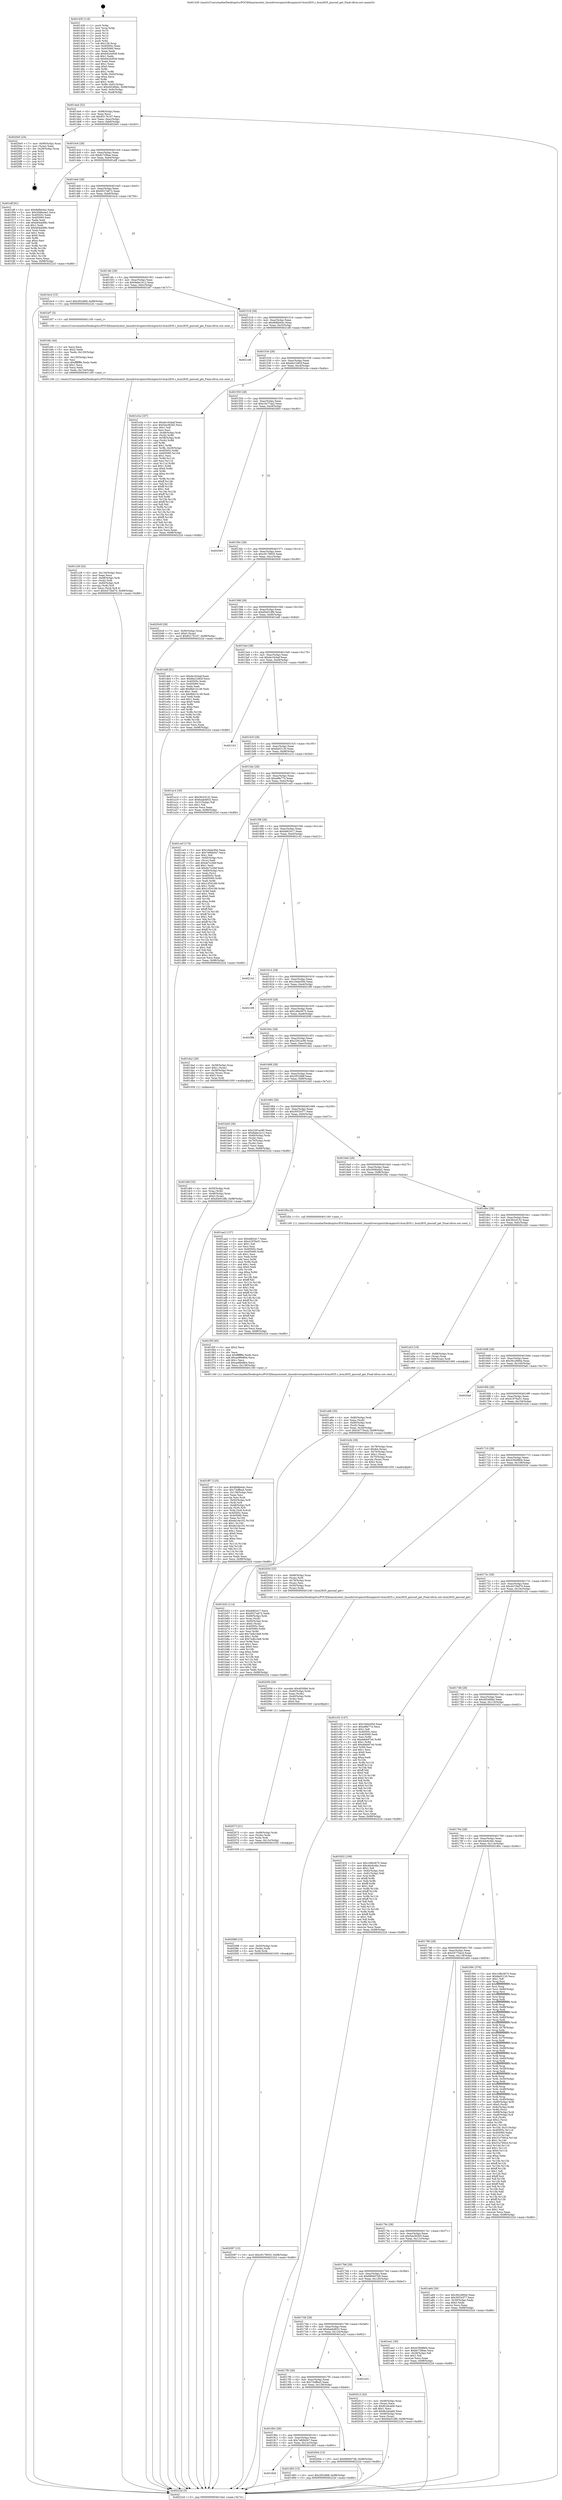 digraph "0x401430" {
  label = "0x401430 (/mnt/c/Users/mathe/Desktop/tcc/POCII/binaries/extr_linuxdriverspinctrlbcmpinctrl-bcm2835.c_bcm2835_pinconf_get_Final-ollvm.out::main(0))"
  labelloc = "t"
  node[shape=record]

  Entry [label="",width=0.3,height=0.3,shape=circle,fillcolor=black,style=filled]
  "0x4014a4" [label="{
     0x4014a4 [32]\l
     | [instrs]\l
     &nbsp;&nbsp;0x4014a4 \<+6\>: mov -0x98(%rbp),%eax\l
     &nbsp;&nbsp;0x4014aa \<+2\>: mov %eax,%ecx\l
     &nbsp;&nbsp;0x4014ac \<+6\>: sub $0x8317b107,%ecx\l
     &nbsp;&nbsp;0x4014b2 \<+6\>: mov %eax,-0xac(%rbp)\l
     &nbsp;&nbsp;0x4014b8 \<+6\>: mov %ecx,-0xb0(%rbp)\l
     &nbsp;&nbsp;0x4014be \<+6\>: je 00000000004020e5 \<main+0xcb5\>\l
  }"]
  "0x4020e5" [label="{
     0x4020e5 [24]\l
     | [instrs]\l
     &nbsp;&nbsp;0x4020e5 \<+7\>: mov -0x90(%rbp),%rax\l
     &nbsp;&nbsp;0x4020ec \<+2\>: mov (%rax),%eax\l
     &nbsp;&nbsp;0x4020ee \<+4\>: lea -0x28(%rbp),%rsp\l
     &nbsp;&nbsp;0x4020f2 \<+1\>: pop %rbx\l
     &nbsp;&nbsp;0x4020f3 \<+2\>: pop %r12\l
     &nbsp;&nbsp;0x4020f5 \<+2\>: pop %r13\l
     &nbsp;&nbsp;0x4020f7 \<+2\>: pop %r14\l
     &nbsp;&nbsp;0x4020f9 \<+2\>: pop %r15\l
     &nbsp;&nbsp;0x4020fb \<+1\>: pop %rbp\l
     &nbsp;&nbsp;0x4020fc \<+1\>: ret\l
  }"]
  "0x4014c4" [label="{
     0x4014c4 [28]\l
     | [instrs]\l
     &nbsp;&nbsp;0x4014c4 \<+5\>: jmp 00000000004014c9 \<main+0x99\>\l
     &nbsp;&nbsp;0x4014c9 \<+6\>: mov -0xac(%rbp),%eax\l
     &nbsp;&nbsp;0x4014cf \<+5\>: sub $0x8c72f6ae,%eax\l
     &nbsp;&nbsp;0x4014d4 \<+6\>: mov %eax,-0xb4(%rbp)\l
     &nbsp;&nbsp;0x4014da \<+6\>: je 0000000000401eff \<main+0xacf\>\l
  }"]
  Exit [label="",width=0.3,height=0.3,shape=circle,fillcolor=black,style=filled,peripheries=2]
  "0x401eff" [label="{
     0x401eff [91]\l
     | [instrs]\l
     &nbsp;&nbsp;0x401eff \<+5\>: mov $0x9bfbb44c,%eax\l
     &nbsp;&nbsp;0x401f04 \<+5\>: mov $0x30d6a4e2,%ecx\l
     &nbsp;&nbsp;0x401f09 \<+7\>: mov 0x40505c,%edx\l
     &nbsp;&nbsp;0x401f10 \<+7\>: mov 0x405060,%esi\l
     &nbsp;&nbsp;0x401f17 \<+2\>: mov %edx,%edi\l
     &nbsp;&nbsp;0x401f19 \<+6\>: add $0xb64ab98c,%edi\l
     &nbsp;&nbsp;0x401f1f \<+3\>: sub $0x1,%edi\l
     &nbsp;&nbsp;0x401f22 \<+6\>: sub $0xb64ab98c,%edi\l
     &nbsp;&nbsp;0x401f28 \<+3\>: imul %edi,%edx\l
     &nbsp;&nbsp;0x401f2b \<+3\>: and $0x1,%edx\l
     &nbsp;&nbsp;0x401f2e \<+3\>: cmp $0x0,%edx\l
     &nbsp;&nbsp;0x401f31 \<+4\>: sete %r8b\l
     &nbsp;&nbsp;0x401f35 \<+3\>: cmp $0xa,%esi\l
     &nbsp;&nbsp;0x401f38 \<+4\>: setl %r9b\l
     &nbsp;&nbsp;0x401f3c \<+3\>: mov %r8b,%r10b\l
     &nbsp;&nbsp;0x401f3f \<+3\>: and %r9b,%r10b\l
     &nbsp;&nbsp;0x401f42 \<+3\>: xor %r9b,%r8b\l
     &nbsp;&nbsp;0x401f45 \<+3\>: or %r8b,%r10b\l
     &nbsp;&nbsp;0x401f48 \<+4\>: test $0x1,%r10b\l
     &nbsp;&nbsp;0x401f4c \<+3\>: cmovne %ecx,%eax\l
     &nbsp;&nbsp;0x401f4f \<+6\>: mov %eax,-0x98(%rbp)\l
     &nbsp;&nbsp;0x401f55 \<+5\>: jmp 000000000040222d \<main+0xdfd\>\l
  }"]
  "0x4014e0" [label="{
     0x4014e0 [28]\l
     | [instrs]\l
     &nbsp;&nbsp;0x4014e0 \<+5\>: jmp 00000000004014e5 \<main+0xb5\>\l
     &nbsp;&nbsp;0x4014e5 \<+6\>: mov -0xac(%rbp),%eax\l
     &nbsp;&nbsp;0x4014eb \<+5\>: sub $0x9527a672,%eax\l
     &nbsp;&nbsp;0x4014f0 \<+6\>: mov %eax,-0xb8(%rbp)\l
     &nbsp;&nbsp;0x4014f6 \<+6\>: je 0000000000401bc4 \<main+0x794\>\l
  }"]
  "0x402097" [label="{
     0x402097 [15]\l
     | [instrs]\l
     &nbsp;&nbsp;0x402097 \<+10\>: movl $0xc9178935,-0x98(%rbp)\l
     &nbsp;&nbsp;0x4020a1 \<+5\>: jmp 000000000040222d \<main+0xdfd\>\l
  }"]
  "0x401bc4" [label="{
     0x401bc4 [15]\l
     | [instrs]\l
     &nbsp;&nbsp;0x401bc4 \<+10\>: movl $0x2f52dfdf,-0x98(%rbp)\l
     &nbsp;&nbsp;0x401bce \<+5\>: jmp 000000000040222d \<main+0xdfd\>\l
  }"]
  "0x4014fc" [label="{
     0x4014fc [28]\l
     | [instrs]\l
     &nbsp;&nbsp;0x4014fc \<+5\>: jmp 0000000000401501 \<main+0xd1\>\l
     &nbsp;&nbsp;0x401501 \<+6\>: mov -0xac(%rbp),%eax\l
     &nbsp;&nbsp;0x401507 \<+5\>: sub $0x9abe1b12,%eax\l
     &nbsp;&nbsp;0x40150c \<+6\>: mov %eax,-0xbc(%rbp)\l
     &nbsp;&nbsp;0x401512 \<+6\>: je 0000000000401bf7 \<main+0x7c7\>\l
  }"]
  "0x402088" [label="{
     0x402088 [15]\l
     | [instrs]\l
     &nbsp;&nbsp;0x402088 \<+4\>: mov -0x50(%rbp),%rdx\l
     &nbsp;&nbsp;0x40208c \<+3\>: mov (%rdx),%rdx\l
     &nbsp;&nbsp;0x40208f \<+3\>: mov %rdx,%rdi\l
     &nbsp;&nbsp;0x402092 \<+5\>: call 0000000000401030 \<free@plt\>\l
     | [calls]\l
     &nbsp;&nbsp;0x401030 \{1\} (unknown)\l
  }"]
  "0x401bf7" [label="{
     0x401bf7 [5]\l
     | [instrs]\l
     &nbsp;&nbsp;0x401bf7 \<+5\>: call 0000000000401160 \<next_i\>\l
     | [calls]\l
     &nbsp;&nbsp;0x401160 \{1\} (/mnt/c/Users/mathe/Desktop/tcc/POCII/binaries/extr_linuxdriverspinctrlbcmpinctrl-bcm2835.c_bcm2835_pinconf_get_Final-ollvm.out::next_i)\l
  }"]
  "0x401518" [label="{
     0x401518 [28]\l
     | [instrs]\l
     &nbsp;&nbsp;0x401518 \<+5\>: jmp 000000000040151d \<main+0xed\>\l
     &nbsp;&nbsp;0x40151d \<+6\>: mov -0xac(%rbp),%eax\l
     &nbsp;&nbsp;0x401523 \<+5\>: sub $0x9bfbb44c,%eax\l
     &nbsp;&nbsp;0x401528 \<+6\>: mov %eax,-0xc0(%rbp)\l
     &nbsp;&nbsp;0x40152e \<+6\>: je 00000000004021d8 \<main+0xda8\>\l
  }"]
  "0x402073" [label="{
     0x402073 [21]\l
     | [instrs]\l
     &nbsp;&nbsp;0x402073 \<+4\>: mov -0x68(%rbp),%rdx\l
     &nbsp;&nbsp;0x402077 \<+3\>: mov (%rdx),%rdx\l
     &nbsp;&nbsp;0x40207a \<+3\>: mov %rdx,%rdi\l
     &nbsp;&nbsp;0x40207d \<+6\>: mov %eax,-0x13c(%rbp)\l
     &nbsp;&nbsp;0x402083 \<+5\>: call 0000000000401030 \<free@plt\>\l
     | [calls]\l
     &nbsp;&nbsp;0x401030 \{1\} (unknown)\l
  }"]
  "0x4021d8" [label="{
     0x4021d8\l
  }", style=dashed]
  "0x401534" [label="{
     0x401534 [28]\l
     | [instrs]\l
     &nbsp;&nbsp;0x401534 \<+5\>: jmp 0000000000401539 \<main+0x109\>\l
     &nbsp;&nbsp;0x401539 \<+6\>: mov -0xac(%rbp),%eax\l
     &nbsp;&nbsp;0x40153f \<+5\>: sub $0xbb21b82f,%eax\l
     &nbsp;&nbsp;0x401544 \<+6\>: mov %eax,-0xc4(%rbp)\l
     &nbsp;&nbsp;0x40154a \<+6\>: je 0000000000401e3a \<main+0xa0a\>\l
  }"]
  "0x402056" [label="{
     0x402056 [29]\l
     | [instrs]\l
     &nbsp;&nbsp;0x402056 \<+10\>: movabs $0x4030b6,%rdi\l
     &nbsp;&nbsp;0x402060 \<+4\>: mov -0x40(%rbp),%rdx\l
     &nbsp;&nbsp;0x402064 \<+2\>: mov %eax,(%rdx)\l
     &nbsp;&nbsp;0x402066 \<+4\>: mov -0x40(%rbp),%rdx\l
     &nbsp;&nbsp;0x40206a \<+2\>: mov (%rdx),%esi\l
     &nbsp;&nbsp;0x40206c \<+2\>: mov $0x0,%al\l
     &nbsp;&nbsp;0x40206e \<+5\>: call 0000000000401040 \<printf@plt\>\l
     | [calls]\l
     &nbsp;&nbsp;0x401040 \{1\} (unknown)\l
  }"]
  "0x401e3a" [label="{
     0x401e3a [167]\l
     | [instrs]\l
     &nbsp;&nbsp;0x401e3a \<+5\>: mov $0xde16cbaf,%eax\l
     &nbsp;&nbsp;0x401e3f \<+5\>: mov $0x5ee362b5,%ecx\l
     &nbsp;&nbsp;0x401e44 \<+2\>: mov $0x1,%dl\l
     &nbsp;&nbsp;0x401e46 \<+2\>: xor %esi,%esi\l
     &nbsp;&nbsp;0x401e48 \<+4\>: mov -0x48(%rbp),%rdi\l
     &nbsp;&nbsp;0x401e4c \<+3\>: mov (%rdi),%r8d\l
     &nbsp;&nbsp;0x401e4f \<+4\>: mov -0x58(%rbp),%rdi\l
     &nbsp;&nbsp;0x401e53 \<+3\>: cmp (%rdi),%r8d\l
     &nbsp;&nbsp;0x401e56 \<+4\>: setl %r9b\l
     &nbsp;&nbsp;0x401e5a \<+4\>: and $0x1,%r9b\l
     &nbsp;&nbsp;0x401e5e \<+4\>: mov %r9b,-0x29(%rbp)\l
     &nbsp;&nbsp;0x401e62 \<+8\>: mov 0x40505c,%r8d\l
     &nbsp;&nbsp;0x401e6a \<+8\>: mov 0x405060,%r10d\l
     &nbsp;&nbsp;0x401e72 \<+3\>: sub $0x1,%esi\l
     &nbsp;&nbsp;0x401e75 \<+3\>: mov %r8d,%r11d\l
     &nbsp;&nbsp;0x401e78 \<+3\>: add %esi,%r11d\l
     &nbsp;&nbsp;0x401e7b \<+4\>: imul %r11d,%r8d\l
     &nbsp;&nbsp;0x401e7f \<+4\>: and $0x1,%r8d\l
     &nbsp;&nbsp;0x401e83 \<+4\>: cmp $0x0,%r8d\l
     &nbsp;&nbsp;0x401e87 \<+4\>: sete %r9b\l
     &nbsp;&nbsp;0x401e8b \<+4\>: cmp $0xa,%r10d\l
     &nbsp;&nbsp;0x401e8f \<+3\>: setl %bl\l
     &nbsp;&nbsp;0x401e92 \<+3\>: mov %r9b,%r14b\l
     &nbsp;&nbsp;0x401e95 \<+4\>: xor $0xff,%r14b\l
     &nbsp;&nbsp;0x401e99 \<+3\>: mov %bl,%r15b\l
     &nbsp;&nbsp;0x401e9c \<+4\>: xor $0xff,%r15b\l
     &nbsp;&nbsp;0x401ea0 \<+3\>: xor $0x1,%dl\l
     &nbsp;&nbsp;0x401ea3 \<+3\>: mov %r14b,%r12b\l
     &nbsp;&nbsp;0x401ea6 \<+4\>: and $0xff,%r12b\l
     &nbsp;&nbsp;0x401eaa \<+3\>: and %dl,%r9b\l
     &nbsp;&nbsp;0x401ead \<+3\>: mov %r15b,%r13b\l
     &nbsp;&nbsp;0x401eb0 \<+4\>: and $0xff,%r13b\l
     &nbsp;&nbsp;0x401eb4 \<+2\>: and %dl,%bl\l
     &nbsp;&nbsp;0x401eb6 \<+3\>: or %r9b,%r12b\l
     &nbsp;&nbsp;0x401eb9 \<+3\>: or %bl,%r13b\l
     &nbsp;&nbsp;0x401ebc \<+3\>: xor %r13b,%r12b\l
     &nbsp;&nbsp;0x401ebf \<+3\>: or %r15b,%r14b\l
     &nbsp;&nbsp;0x401ec2 \<+4\>: xor $0xff,%r14b\l
     &nbsp;&nbsp;0x401ec6 \<+3\>: or $0x1,%dl\l
     &nbsp;&nbsp;0x401ec9 \<+3\>: and %dl,%r14b\l
     &nbsp;&nbsp;0x401ecc \<+3\>: or %r14b,%r12b\l
     &nbsp;&nbsp;0x401ecf \<+4\>: test $0x1,%r12b\l
     &nbsp;&nbsp;0x401ed3 \<+3\>: cmovne %ecx,%eax\l
     &nbsp;&nbsp;0x401ed6 \<+6\>: mov %eax,-0x98(%rbp)\l
     &nbsp;&nbsp;0x401edc \<+5\>: jmp 000000000040222d \<main+0xdfd\>\l
  }"]
  "0x401550" [label="{
     0x401550 [28]\l
     | [instrs]\l
     &nbsp;&nbsp;0x401550 \<+5\>: jmp 0000000000401555 \<main+0x125\>\l
     &nbsp;&nbsp;0x401555 \<+6\>: mov -0xac(%rbp),%eax\l
     &nbsp;&nbsp;0x40155b \<+5\>: sub $0xc3a77aa2,%eax\l
     &nbsp;&nbsp;0x401560 \<+6\>: mov %eax,-0xc8(%rbp)\l
     &nbsp;&nbsp;0x401566 \<+6\>: je 00000000004020b5 \<main+0xc85\>\l
  }"]
  "0x401f87" [label="{
     0x401f87 [125]\l
     | [instrs]\l
     &nbsp;&nbsp;0x401f87 \<+5\>: mov $0x9bfbb44c,%ecx\l
     &nbsp;&nbsp;0x401f8c \<+5\>: mov $0x72effea5,%edx\l
     &nbsp;&nbsp;0x401f91 \<+6\>: mov -0x138(%rbp),%esi\l
     &nbsp;&nbsp;0x401f97 \<+3\>: imul %eax,%esi\l
     &nbsp;&nbsp;0x401f9a \<+3\>: movslq %esi,%rdi\l
     &nbsp;&nbsp;0x401f9d \<+4\>: mov -0x50(%rbp),%r8\l
     &nbsp;&nbsp;0x401fa1 \<+3\>: mov (%r8),%r8\l
     &nbsp;&nbsp;0x401fa4 \<+4\>: mov -0x48(%rbp),%r9\l
     &nbsp;&nbsp;0x401fa8 \<+3\>: movslq (%r9),%r9\l
     &nbsp;&nbsp;0x401fab \<+4\>: mov %rdi,(%r8,%r9,8)\l
     &nbsp;&nbsp;0x401faf \<+7\>: mov 0x40505c,%eax\l
     &nbsp;&nbsp;0x401fb6 \<+7\>: mov 0x405060,%esi\l
     &nbsp;&nbsp;0x401fbd \<+3\>: mov %eax,%r10d\l
     &nbsp;&nbsp;0x401fc0 \<+7\>: add $0xde1de102,%r10d\l
     &nbsp;&nbsp;0x401fc7 \<+4\>: sub $0x1,%r10d\l
     &nbsp;&nbsp;0x401fcb \<+7\>: sub $0xde1de102,%r10d\l
     &nbsp;&nbsp;0x401fd2 \<+4\>: imul %r10d,%eax\l
     &nbsp;&nbsp;0x401fd6 \<+3\>: and $0x1,%eax\l
     &nbsp;&nbsp;0x401fd9 \<+3\>: cmp $0x0,%eax\l
     &nbsp;&nbsp;0x401fdc \<+4\>: sete %r11b\l
     &nbsp;&nbsp;0x401fe0 \<+3\>: cmp $0xa,%esi\l
     &nbsp;&nbsp;0x401fe3 \<+3\>: setl %bl\l
     &nbsp;&nbsp;0x401fe6 \<+3\>: mov %r11b,%r14b\l
     &nbsp;&nbsp;0x401fe9 \<+3\>: and %bl,%r14b\l
     &nbsp;&nbsp;0x401fec \<+3\>: xor %bl,%r11b\l
     &nbsp;&nbsp;0x401fef \<+3\>: or %r11b,%r14b\l
     &nbsp;&nbsp;0x401ff2 \<+4\>: test $0x1,%r14b\l
     &nbsp;&nbsp;0x401ff6 \<+3\>: cmovne %edx,%ecx\l
     &nbsp;&nbsp;0x401ff9 \<+6\>: mov %ecx,-0x98(%rbp)\l
     &nbsp;&nbsp;0x401fff \<+5\>: jmp 000000000040222d \<main+0xdfd\>\l
  }"]
  "0x4020b5" [label="{
     0x4020b5\l
  }", style=dashed]
  "0x40156c" [label="{
     0x40156c [28]\l
     | [instrs]\l
     &nbsp;&nbsp;0x40156c \<+5\>: jmp 0000000000401571 \<main+0x141\>\l
     &nbsp;&nbsp;0x401571 \<+6\>: mov -0xac(%rbp),%eax\l
     &nbsp;&nbsp;0x401577 \<+5\>: sub $0xc9178935,%eax\l
     &nbsp;&nbsp;0x40157c \<+6\>: mov %eax,-0xcc(%rbp)\l
     &nbsp;&nbsp;0x401582 \<+6\>: je 00000000004020c9 \<main+0xc99\>\l
  }"]
  "0x401f5f" [label="{
     0x401f5f [40]\l
     | [instrs]\l
     &nbsp;&nbsp;0x401f5f \<+5\>: mov $0x2,%ecx\l
     &nbsp;&nbsp;0x401f64 \<+1\>: cltd\l
     &nbsp;&nbsp;0x401f65 \<+2\>: idiv %ecx\l
     &nbsp;&nbsp;0x401f67 \<+6\>: imul $0xfffffffe,%edx,%ecx\l
     &nbsp;&nbsp;0x401f6d \<+6\>: add $0xae89e864,%ecx\l
     &nbsp;&nbsp;0x401f73 \<+3\>: add $0x1,%ecx\l
     &nbsp;&nbsp;0x401f76 \<+6\>: sub $0xae89e864,%ecx\l
     &nbsp;&nbsp;0x401f7c \<+6\>: mov %ecx,-0x138(%rbp)\l
     &nbsp;&nbsp;0x401f82 \<+5\>: call 0000000000401160 \<next_i\>\l
     | [calls]\l
     &nbsp;&nbsp;0x401160 \{1\} (/mnt/c/Users/mathe/Desktop/tcc/POCII/binaries/extr_linuxdriverspinctrlbcmpinctrl-bcm2835.c_bcm2835_pinconf_get_Final-ollvm.out::next_i)\l
  }"]
  "0x4020c9" [label="{
     0x4020c9 [28]\l
     | [instrs]\l
     &nbsp;&nbsp;0x4020c9 \<+7\>: mov -0x90(%rbp),%rax\l
     &nbsp;&nbsp;0x4020d0 \<+6\>: movl $0x0,(%rax)\l
     &nbsp;&nbsp;0x4020d6 \<+10\>: movl $0x8317b107,-0x98(%rbp)\l
     &nbsp;&nbsp;0x4020e0 \<+5\>: jmp 000000000040222d \<main+0xdfd\>\l
  }"]
  "0x401588" [label="{
     0x401588 [28]\l
     | [instrs]\l
     &nbsp;&nbsp;0x401588 \<+5\>: jmp 000000000040158d \<main+0x15d\>\l
     &nbsp;&nbsp;0x40158d \<+6\>: mov -0xac(%rbp),%eax\l
     &nbsp;&nbsp;0x401593 \<+5\>: sub $0xd5e01dfb,%eax\l
     &nbsp;&nbsp;0x401598 \<+6\>: mov %eax,-0xd0(%rbp)\l
     &nbsp;&nbsp;0x40159e \<+6\>: je 0000000000401ddf \<main+0x9af\>\l
  }"]
  "0x401dbf" [label="{
     0x401dbf [32]\l
     | [instrs]\l
     &nbsp;&nbsp;0x401dbf \<+4\>: mov -0x50(%rbp),%rdi\l
     &nbsp;&nbsp;0x401dc3 \<+3\>: mov %rax,(%rdi)\l
     &nbsp;&nbsp;0x401dc6 \<+4\>: mov -0x48(%rbp),%rax\l
     &nbsp;&nbsp;0x401dca \<+6\>: movl $0x0,(%rax)\l
     &nbsp;&nbsp;0x401dd0 \<+10\>: movl $0xd5e01dfb,-0x98(%rbp)\l
     &nbsp;&nbsp;0x401dda \<+5\>: jmp 000000000040222d \<main+0xdfd\>\l
  }"]
  "0x401ddf" [label="{
     0x401ddf [91]\l
     | [instrs]\l
     &nbsp;&nbsp;0x401ddf \<+5\>: mov $0xde16cbaf,%eax\l
     &nbsp;&nbsp;0x401de4 \<+5\>: mov $0xbb21b82f,%ecx\l
     &nbsp;&nbsp;0x401de9 \<+7\>: mov 0x40505c,%edx\l
     &nbsp;&nbsp;0x401df0 \<+7\>: mov 0x405060,%esi\l
     &nbsp;&nbsp;0x401df7 \<+2\>: mov %edx,%edi\l
     &nbsp;&nbsp;0x401df9 \<+6\>: add $0x8bb14149,%edi\l
     &nbsp;&nbsp;0x401dff \<+3\>: sub $0x1,%edi\l
     &nbsp;&nbsp;0x401e02 \<+6\>: sub $0x8bb14149,%edi\l
     &nbsp;&nbsp;0x401e08 \<+3\>: imul %edi,%edx\l
     &nbsp;&nbsp;0x401e0b \<+3\>: and $0x1,%edx\l
     &nbsp;&nbsp;0x401e0e \<+3\>: cmp $0x0,%edx\l
     &nbsp;&nbsp;0x401e11 \<+4\>: sete %r8b\l
     &nbsp;&nbsp;0x401e15 \<+3\>: cmp $0xa,%esi\l
     &nbsp;&nbsp;0x401e18 \<+4\>: setl %r9b\l
     &nbsp;&nbsp;0x401e1c \<+3\>: mov %r8b,%r10b\l
     &nbsp;&nbsp;0x401e1f \<+3\>: and %r9b,%r10b\l
     &nbsp;&nbsp;0x401e22 \<+3\>: xor %r9b,%r8b\l
     &nbsp;&nbsp;0x401e25 \<+3\>: or %r8b,%r10b\l
     &nbsp;&nbsp;0x401e28 \<+4\>: test $0x1,%r10b\l
     &nbsp;&nbsp;0x401e2c \<+3\>: cmovne %ecx,%eax\l
     &nbsp;&nbsp;0x401e2f \<+6\>: mov %eax,-0x98(%rbp)\l
     &nbsp;&nbsp;0x401e35 \<+5\>: jmp 000000000040222d \<main+0xdfd\>\l
  }"]
  "0x4015a4" [label="{
     0x4015a4 [28]\l
     | [instrs]\l
     &nbsp;&nbsp;0x4015a4 \<+5\>: jmp 00000000004015a9 \<main+0x179\>\l
     &nbsp;&nbsp;0x4015a9 \<+6\>: mov -0xac(%rbp),%eax\l
     &nbsp;&nbsp;0x4015af \<+5\>: sub $0xde16cbaf,%eax\l
     &nbsp;&nbsp;0x4015b4 \<+6\>: mov %eax,-0xd4(%rbp)\l
     &nbsp;&nbsp;0x4015ba \<+6\>: je 00000000004021b3 \<main+0xd83\>\l
  }"]
  "0x401828" [label="{
     0x401828\l
  }", style=dashed]
  "0x4021b3" [label="{
     0x4021b3\l
  }", style=dashed]
  "0x4015c0" [label="{
     0x4015c0 [28]\l
     | [instrs]\l
     &nbsp;&nbsp;0x4015c0 \<+5\>: jmp 00000000004015c5 \<main+0x195\>\l
     &nbsp;&nbsp;0x4015c5 \<+6\>: mov -0xac(%rbp),%eax\l
     &nbsp;&nbsp;0x4015cb \<+5\>: sub $0x8a02120,%eax\l
     &nbsp;&nbsp;0x4015d0 \<+6\>: mov %eax,-0xd8(%rbp)\l
     &nbsp;&nbsp;0x4015d6 \<+6\>: je 0000000000401a14 \<main+0x5e4\>\l
  }"]
  "0x401d93" [label="{
     0x401d93 [15]\l
     | [instrs]\l
     &nbsp;&nbsp;0x401d93 \<+10\>: movl $0x2f52dfdf,-0x98(%rbp)\l
     &nbsp;&nbsp;0x401d9d \<+5\>: jmp 000000000040222d \<main+0xdfd\>\l
  }"]
  "0x401a14" [label="{
     0x401a14 [30]\l
     | [instrs]\l
     &nbsp;&nbsp;0x401a14 \<+5\>: mov $0x362cf132,%eax\l
     &nbsp;&nbsp;0x401a19 \<+5\>: mov $0x6aab4832,%ecx\l
     &nbsp;&nbsp;0x401a1e \<+3\>: mov -0x31(%rbp),%dl\l
     &nbsp;&nbsp;0x401a21 \<+3\>: test $0x1,%dl\l
     &nbsp;&nbsp;0x401a24 \<+3\>: cmovne %ecx,%eax\l
     &nbsp;&nbsp;0x401a27 \<+6\>: mov %eax,-0x98(%rbp)\l
     &nbsp;&nbsp;0x401a2d \<+5\>: jmp 000000000040222d \<main+0xdfd\>\l
  }"]
  "0x4015dc" [label="{
     0x4015dc [28]\l
     | [instrs]\l
     &nbsp;&nbsp;0x4015dc \<+5\>: jmp 00000000004015e1 \<main+0x1b1\>\l
     &nbsp;&nbsp;0x4015e1 \<+6\>: mov -0xac(%rbp),%eax\l
     &nbsp;&nbsp;0x4015e7 \<+5\>: sub $0xa9fe774,%eax\l
     &nbsp;&nbsp;0x4015ec \<+6\>: mov %eax,-0xdc(%rbp)\l
     &nbsp;&nbsp;0x4015f2 \<+6\>: je 0000000000401ce5 \<main+0x8b5\>\l
  }"]
  "0x40180c" [label="{
     0x40180c [28]\l
     | [instrs]\l
     &nbsp;&nbsp;0x40180c \<+5\>: jmp 0000000000401811 \<main+0x3e1\>\l
     &nbsp;&nbsp;0x401811 \<+6\>: mov -0xac(%rbp),%eax\l
     &nbsp;&nbsp;0x401817 \<+5\>: sub $0x7e80b047,%eax\l
     &nbsp;&nbsp;0x40181c \<+6\>: mov %eax,-0x12c(%rbp)\l
     &nbsp;&nbsp;0x401822 \<+6\>: je 0000000000401d93 \<main+0x963\>\l
  }"]
  "0x401ce5" [label="{
     0x401ce5 [174]\l
     | [instrs]\l
     &nbsp;&nbsp;0x401ce5 \<+5\>: mov $0x16ebc95d,%eax\l
     &nbsp;&nbsp;0x401cea \<+5\>: mov $0x7e80b047,%ecx\l
     &nbsp;&nbsp;0x401cef \<+2\>: mov $0x1,%dl\l
     &nbsp;&nbsp;0x401cf1 \<+4\>: mov -0x60(%rbp),%rsi\l
     &nbsp;&nbsp;0x401cf5 \<+2\>: mov (%rsi),%edi\l
     &nbsp;&nbsp;0x401cf7 \<+6\>: add $0xde7cc0bf,%edi\l
     &nbsp;&nbsp;0x401cfd \<+3\>: add $0x1,%edi\l
     &nbsp;&nbsp;0x401d00 \<+6\>: sub $0xde7cc0bf,%edi\l
     &nbsp;&nbsp;0x401d06 \<+4\>: mov -0x60(%rbp),%rsi\l
     &nbsp;&nbsp;0x401d0a \<+2\>: mov %edi,(%rsi)\l
     &nbsp;&nbsp;0x401d0c \<+7\>: mov 0x40505c,%edi\l
     &nbsp;&nbsp;0x401d13 \<+8\>: mov 0x405060,%r8d\l
     &nbsp;&nbsp;0x401d1b \<+3\>: mov %edi,%r9d\l
     &nbsp;&nbsp;0x401d1e \<+7\>: sub $0x1cf34189,%r9d\l
     &nbsp;&nbsp;0x401d25 \<+4\>: sub $0x1,%r9d\l
     &nbsp;&nbsp;0x401d29 \<+7\>: add $0x1cf34189,%r9d\l
     &nbsp;&nbsp;0x401d30 \<+4\>: imul %r9d,%edi\l
     &nbsp;&nbsp;0x401d34 \<+3\>: and $0x1,%edi\l
     &nbsp;&nbsp;0x401d37 \<+3\>: cmp $0x0,%edi\l
     &nbsp;&nbsp;0x401d3a \<+4\>: sete %r10b\l
     &nbsp;&nbsp;0x401d3e \<+4\>: cmp $0xa,%r8d\l
     &nbsp;&nbsp;0x401d42 \<+4\>: setl %r11b\l
     &nbsp;&nbsp;0x401d46 \<+3\>: mov %r10b,%bl\l
     &nbsp;&nbsp;0x401d49 \<+3\>: xor $0xff,%bl\l
     &nbsp;&nbsp;0x401d4c \<+3\>: mov %r11b,%r14b\l
     &nbsp;&nbsp;0x401d4f \<+4\>: xor $0xff,%r14b\l
     &nbsp;&nbsp;0x401d53 \<+3\>: xor $0x1,%dl\l
     &nbsp;&nbsp;0x401d56 \<+3\>: mov %bl,%r15b\l
     &nbsp;&nbsp;0x401d59 \<+4\>: and $0xff,%r15b\l
     &nbsp;&nbsp;0x401d5d \<+3\>: and %dl,%r10b\l
     &nbsp;&nbsp;0x401d60 \<+3\>: mov %r14b,%r12b\l
     &nbsp;&nbsp;0x401d63 \<+4\>: and $0xff,%r12b\l
     &nbsp;&nbsp;0x401d67 \<+3\>: and %dl,%r11b\l
     &nbsp;&nbsp;0x401d6a \<+3\>: or %r10b,%r15b\l
     &nbsp;&nbsp;0x401d6d \<+3\>: or %r11b,%r12b\l
     &nbsp;&nbsp;0x401d70 \<+3\>: xor %r12b,%r15b\l
     &nbsp;&nbsp;0x401d73 \<+3\>: or %r14b,%bl\l
     &nbsp;&nbsp;0x401d76 \<+3\>: xor $0xff,%bl\l
     &nbsp;&nbsp;0x401d79 \<+3\>: or $0x1,%dl\l
     &nbsp;&nbsp;0x401d7c \<+2\>: and %dl,%bl\l
     &nbsp;&nbsp;0x401d7e \<+3\>: or %bl,%r15b\l
     &nbsp;&nbsp;0x401d81 \<+4\>: test $0x1,%r15b\l
     &nbsp;&nbsp;0x401d85 \<+3\>: cmovne %ecx,%eax\l
     &nbsp;&nbsp;0x401d88 \<+6\>: mov %eax,-0x98(%rbp)\l
     &nbsp;&nbsp;0x401d8e \<+5\>: jmp 000000000040222d \<main+0xdfd\>\l
  }"]
  "0x4015f8" [label="{
     0x4015f8 [28]\l
     | [instrs]\l
     &nbsp;&nbsp;0x4015f8 \<+5\>: jmp 00000000004015fd \<main+0x1cd\>\l
     &nbsp;&nbsp;0x4015fd \<+6\>: mov -0xac(%rbp),%eax\l
     &nbsp;&nbsp;0x401603 \<+5\>: sub $0xdd62417,%eax\l
     &nbsp;&nbsp;0x401608 \<+6\>: mov %eax,-0xe0(%rbp)\l
     &nbsp;&nbsp;0x40160e \<+6\>: je 0000000000402142 \<main+0xd12\>\l
  }"]
  "0x402004" [label="{
     0x402004 [15]\l
     | [instrs]\l
     &nbsp;&nbsp;0x402004 \<+10\>: movl $0x689407d9,-0x98(%rbp)\l
     &nbsp;&nbsp;0x40200e \<+5\>: jmp 000000000040222d \<main+0xdfd\>\l
  }"]
  "0x402142" [label="{
     0x402142\l
  }", style=dashed]
  "0x401614" [label="{
     0x401614 [28]\l
     | [instrs]\l
     &nbsp;&nbsp;0x401614 \<+5\>: jmp 0000000000401619 \<main+0x1e9\>\l
     &nbsp;&nbsp;0x401619 \<+6\>: mov -0xac(%rbp),%eax\l
     &nbsp;&nbsp;0x40161f \<+5\>: sub $0x16ebc95d,%eax\l
     &nbsp;&nbsp;0x401624 \<+6\>: mov %eax,-0xe4(%rbp)\l
     &nbsp;&nbsp;0x40162a \<+6\>: je 0000000000402189 \<main+0xd59\>\l
  }"]
  "0x4017f0" [label="{
     0x4017f0 [28]\l
     | [instrs]\l
     &nbsp;&nbsp;0x4017f0 \<+5\>: jmp 00000000004017f5 \<main+0x3c5\>\l
     &nbsp;&nbsp;0x4017f5 \<+6\>: mov -0xac(%rbp),%eax\l
     &nbsp;&nbsp;0x4017fb \<+5\>: sub $0x72effea5,%eax\l
     &nbsp;&nbsp;0x401800 \<+6\>: mov %eax,-0x128(%rbp)\l
     &nbsp;&nbsp;0x401806 \<+6\>: je 0000000000402004 \<main+0xbd4\>\l
  }"]
  "0x402189" [label="{
     0x402189\l
  }", style=dashed]
  "0x401630" [label="{
     0x401630 [28]\l
     | [instrs]\l
     &nbsp;&nbsp;0x401630 \<+5\>: jmp 0000000000401635 \<main+0x205\>\l
     &nbsp;&nbsp;0x401635 \<+6\>: mov -0xac(%rbp),%eax\l
     &nbsp;&nbsp;0x40163b \<+5\>: sub $0x1d9e3675,%eax\l
     &nbsp;&nbsp;0x401640 \<+6\>: mov %eax,-0xe8(%rbp)\l
     &nbsp;&nbsp;0x401646 \<+6\>: je 00000000004020fd \<main+0xccd\>\l
  }"]
  "0x401a32" [label="{
     0x401a32\l
  }", style=dashed]
  "0x4020fd" [label="{
     0x4020fd\l
  }", style=dashed]
  "0x40164c" [label="{
     0x40164c [28]\l
     | [instrs]\l
     &nbsp;&nbsp;0x40164c \<+5\>: jmp 0000000000401651 \<main+0x221\>\l
     &nbsp;&nbsp;0x401651 \<+6\>: mov -0xac(%rbp),%eax\l
     &nbsp;&nbsp;0x401657 \<+5\>: sub $0x2281ac90,%eax\l
     &nbsp;&nbsp;0x40165c \<+6\>: mov %eax,-0xec(%rbp)\l
     &nbsp;&nbsp;0x401662 \<+6\>: je 0000000000401da2 \<main+0x972\>\l
  }"]
  "0x4017d4" [label="{
     0x4017d4 [28]\l
     | [instrs]\l
     &nbsp;&nbsp;0x4017d4 \<+5\>: jmp 00000000004017d9 \<main+0x3a9\>\l
     &nbsp;&nbsp;0x4017d9 \<+6\>: mov -0xac(%rbp),%eax\l
     &nbsp;&nbsp;0x4017df \<+5\>: sub $0x6aab4832,%eax\l
     &nbsp;&nbsp;0x4017e4 \<+6\>: mov %eax,-0x124(%rbp)\l
     &nbsp;&nbsp;0x4017ea \<+6\>: je 0000000000401a32 \<main+0x602\>\l
  }"]
  "0x401da2" [label="{
     0x401da2 [29]\l
     | [instrs]\l
     &nbsp;&nbsp;0x401da2 \<+4\>: mov -0x58(%rbp),%rax\l
     &nbsp;&nbsp;0x401da6 \<+6\>: movl $0x1,(%rax)\l
     &nbsp;&nbsp;0x401dac \<+4\>: mov -0x58(%rbp),%rax\l
     &nbsp;&nbsp;0x401db0 \<+3\>: movslq (%rax),%rax\l
     &nbsp;&nbsp;0x401db3 \<+4\>: shl $0x3,%rax\l
     &nbsp;&nbsp;0x401db7 \<+3\>: mov %rax,%rdi\l
     &nbsp;&nbsp;0x401dba \<+5\>: call 0000000000401050 \<malloc@plt\>\l
     | [calls]\l
     &nbsp;&nbsp;0x401050 \{1\} (unknown)\l
  }"]
  "0x401668" [label="{
     0x401668 [28]\l
     | [instrs]\l
     &nbsp;&nbsp;0x401668 \<+5\>: jmp 000000000040166d \<main+0x23d\>\l
     &nbsp;&nbsp;0x40166d \<+6\>: mov -0xac(%rbp),%eax\l
     &nbsp;&nbsp;0x401673 \<+5\>: sub $0x2f52dfdf,%eax\l
     &nbsp;&nbsp;0x401678 \<+6\>: mov %eax,-0xf0(%rbp)\l
     &nbsp;&nbsp;0x40167e \<+6\>: je 0000000000401bd3 \<main+0x7a3\>\l
  }"]
  "0x402013" [label="{
     0x402013 [42]\l
     | [instrs]\l
     &nbsp;&nbsp;0x402013 \<+4\>: mov -0x48(%rbp),%rax\l
     &nbsp;&nbsp;0x402017 \<+2\>: mov (%rax),%ecx\l
     &nbsp;&nbsp;0x402019 \<+6\>: sub $0x8c2dcab6,%ecx\l
     &nbsp;&nbsp;0x40201f \<+3\>: add $0x1,%ecx\l
     &nbsp;&nbsp;0x402022 \<+6\>: add $0x8c2dcab6,%ecx\l
     &nbsp;&nbsp;0x402028 \<+4\>: mov -0x48(%rbp),%rax\l
     &nbsp;&nbsp;0x40202c \<+2\>: mov %ecx,(%rax)\l
     &nbsp;&nbsp;0x40202e \<+10\>: movl $0xd5e01dfb,-0x98(%rbp)\l
     &nbsp;&nbsp;0x402038 \<+5\>: jmp 000000000040222d \<main+0xdfd\>\l
  }"]
  "0x401bd3" [label="{
     0x401bd3 [36]\l
     | [instrs]\l
     &nbsp;&nbsp;0x401bd3 \<+5\>: mov $0x2281ac90,%eax\l
     &nbsp;&nbsp;0x401bd8 \<+5\>: mov $0x9abe1b12,%ecx\l
     &nbsp;&nbsp;0x401bdd \<+4\>: mov -0x60(%rbp),%rdx\l
     &nbsp;&nbsp;0x401be1 \<+2\>: mov (%rdx),%esi\l
     &nbsp;&nbsp;0x401be3 \<+4\>: mov -0x70(%rbp),%rdx\l
     &nbsp;&nbsp;0x401be7 \<+2\>: cmp (%rdx),%esi\l
     &nbsp;&nbsp;0x401be9 \<+3\>: cmovl %ecx,%eax\l
     &nbsp;&nbsp;0x401bec \<+6\>: mov %eax,-0x98(%rbp)\l
     &nbsp;&nbsp;0x401bf2 \<+5\>: jmp 000000000040222d \<main+0xdfd\>\l
  }"]
  "0x401684" [label="{
     0x401684 [28]\l
     | [instrs]\l
     &nbsp;&nbsp;0x401684 \<+5\>: jmp 0000000000401689 \<main+0x259\>\l
     &nbsp;&nbsp;0x401689 \<+6\>: mov -0xac(%rbp),%eax\l
     &nbsp;&nbsp;0x40168f \<+5\>: sub $0x3053cf77,%eax\l
     &nbsp;&nbsp;0x401694 \<+6\>: mov %eax,-0xf4(%rbp)\l
     &nbsp;&nbsp;0x40169a \<+6\>: je 0000000000401aa2 \<main+0x672\>\l
  }"]
  "0x4017b8" [label="{
     0x4017b8 [28]\l
     | [instrs]\l
     &nbsp;&nbsp;0x4017b8 \<+5\>: jmp 00000000004017bd \<main+0x38d\>\l
     &nbsp;&nbsp;0x4017bd \<+6\>: mov -0xac(%rbp),%eax\l
     &nbsp;&nbsp;0x4017c3 \<+5\>: sub $0x689407d9,%eax\l
     &nbsp;&nbsp;0x4017c8 \<+6\>: mov %eax,-0x120(%rbp)\l
     &nbsp;&nbsp;0x4017ce \<+6\>: je 0000000000402013 \<main+0xbe3\>\l
  }"]
  "0x401aa2" [label="{
     0x401aa2 [137]\l
     | [instrs]\l
     &nbsp;&nbsp;0x401aa2 \<+5\>: mov $0xdd62417,%eax\l
     &nbsp;&nbsp;0x401aa7 \<+5\>: mov $0x41976a51,%ecx\l
     &nbsp;&nbsp;0x401aac \<+2\>: mov $0x1,%dl\l
     &nbsp;&nbsp;0x401aae \<+2\>: xor %esi,%esi\l
     &nbsp;&nbsp;0x401ab0 \<+7\>: mov 0x40505c,%edi\l
     &nbsp;&nbsp;0x401ab7 \<+8\>: mov 0x405060,%r8d\l
     &nbsp;&nbsp;0x401abf \<+3\>: sub $0x1,%esi\l
     &nbsp;&nbsp;0x401ac2 \<+3\>: mov %edi,%r9d\l
     &nbsp;&nbsp;0x401ac5 \<+3\>: add %esi,%r9d\l
     &nbsp;&nbsp;0x401ac8 \<+4\>: imul %r9d,%edi\l
     &nbsp;&nbsp;0x401acc \<+3\>: and $0x1,%edi\l
     &nbsp;&nbsp;0x401acf \<+3\>: cmp $0x0,%edi\l
     &nbsp;&nbsp;0x401ad2 \<+4\>: sete %r10b\l
     &nbsp;&nbsp;0x401ad6 \<+4\>: cmp $0xa,%r8d\l
     &nbsp;&nbsp;0x401ada \<+4\>: setl %r11b\l
     &nbsp;&nbsp;0x401ade \<+3\>: mov %r10b,%bl\l
     &nbsp;&nbsp;0x401ae1 \<+3\>: xor $0xff,%bl\l
     &nbsp;&nbsp;0x401ae4 \<+3\>: mov %r11b,%r14b\l
     &nbsp;&nbsp;0x401ae7 \<+4\>: xor $0xff,%r14b\l
     &nbsp;&nbsp;0x401aeb \<+3\>: xor $0x1,%dl\l
     &nbsp;&nbsp;0x401aee \<+3\>: mov %bl,%r15b\l
     &nbsp;&nbsp;0x401af1 \<+4\>: and $0xff,%r15b\l
     &nbsp;&nbsp;0x401af5 \<+3\>: and %dl,%r10b\l
     &nbsp;&nbsp;0x401af8 \<+3\>: mov %r14b,%r12b\l
     &nbsp;&nbsp;0x401afb \<+4\>: and $0xff,%r12b\l
     &nbsp;&nbsp;0x401aff \<+3\>: and %dl,%r11b\l
     &nbsp;&nbsp;0x401b02 \<+3\>: or %r10b,%r15b\l
     &nbsp;&nbsp;0x401b05 \<+3\>: or %r11b,%r12b\l
     &nbsp;&nbsp;0x401b08 \<+3\>: xor %r12b,%r15b\l
     &nbsp;&nbsp;0x401b0b \<+3\>: or %r14b,%bl\l
     &nbsp;&nbsp;0x401b0e \<+3\>: xor $0xff,%bl\l
     &nbsp;&nbsp;0x401b11 \<+3\>: or $0x1,%dl\l
     &nbsp;&nbsp;0x401b14 \<+2\>: and %dl,%bl\l
     &nbsp;&nbsp;0x401b16 \<+3\>: or %bl,%r15b\l
     &nbsp;&nbsp;0x401b19 \<+4\>: test $0x1,%r15b\l
     &nbsp;&nbsp;0x401b1d \<+3\>: cmovne %ecx,%eax\l
     &nbsp;&nbsp;0x401b20 \<+6\>: mov %eax,-0x98(%rbp)\l
     &nbsp;&nbsp;0x401b26 \<+5\>: jmp 000000000040222d \<main+0xdfd\>\l
  }"]
  "0x4016a0" [label="{
     0x4016a0 [28]\l
     | [instrs]\l
     &nbsp;&nbsp;0x4016a0 \<+5\>: jmp 00000000004016a5 \<main+0x275\>\l
     &nbsp;&nbsp;0x4016a5 \<+6\>: mov -0xac(%rbp),%eax\l
     &nbsp;&nbsp;0x4016ab \<+5\>: sub $0x30d6a4e2,%eax\l
     &nbsp;&nbsp;0x4016b0 \<+6\>: mov %eax,-0xf8(%rbp)\l
     &nbsp;&nbsp;0x4016b6 \<+6\>: je 0000000000401f5a \<main+0xb2a\>\l
  }"]
  "0x401ee1" [label="{
     0x401ee1 [30]\l
     | [instrs]\l
     &nbsp;&nbsp;0x401ee1 \<+5\>: mov $0x435b9864,%eax\l
     &nbsp;&nbsp;0x401ee6 \<+5\>: mov $0x8c72f6ae,%ecx\l
     &nbsp;&nbsp;0x401eeb \<+3\>: mov -0x29(%rbp),%dl\l
     &nbsp;&nbsp;0x401eee \<+3\>: test $0x1,%dl\l
     &nbsp;&nbsp;0x401ef1 \<+3\>: cmovne %ecx,%eax\l
     &nbsp;&nbsp;0x401ef4 \<+6\>: mov %eax,-0x98(%rbp)\l
     &nbsp;&nbsp;0x401efa \<+5\>: jmp 000000000040222d \<main+0xdfd\>\l
  }"]
  "0x401f5a" [label="{
     0x401f5a [5]\l
     | [instrs]\l
     &nbsp;&nbsp;0x401f5a \<+5\>: call 0000000000401160 \<next_i\>\l
     | [calls]\l
     &nbsp;&nbsp;0x401160 \{1\} (/mnt/c/Users/mathe/Desktop/tcc/POCII/binaries/extr_linuxdriverspinctrlbcmpinctrl-bcm2835.c_bcm2835_pinconf_get_Final-ollvm.out::next_i)\l
  }"]
  "0x4016bc" [label="{
     0x4016bc [28]\l
     | [instrs]\l
     &nbsp;&nbsp;0x4016bc \<+5\>: jmp 00000000004016c1 \<main+0x291\>\l
     &nbsp;&nbsp;0x4016c1 \<+6\>: mov -0xac(%rbp),%eax\l
     &nbsp;&nbsp;0x4016c7 \<+5\>: sub $0x362cf132,%eax\l
     &nbsp;&nbsp;0x4016cc \<+6\>: mov %eax,-0xfc(%rbp)\l
     &nbsp;&nbsp;0x4016d2 \<+6\>: je 0000000000401a53 \<main+0x623\>\l
  }"]
  "0x401c28" [label="{
     0x401c28 [42]\l
     | [instrs]\l
     &nbsp;&nbsp;0x401c28 \<+6\>: mov -0x134(%rbp),%ecx\l
     &nbsp;&nbsp;0x401c2e \<+3\>: imul %eax,%ecx\l
     &nbsp;&nbsp;0x401c31 \<+4\>: mov -0x68(%rbp),%rdi\l
     &nbsp;&nbsp;0x401c35 \<+3\>: mov (%rdi),%rdi\l
     &nbsp;&nbsp;0x401c38 \<+4\>: mov -0x60(%rbp),%r8\l
     &nbsp;&nbsp;0x401c3c \<+3\>: movslq (%r8),%r8\l
     &nbsp;&nbsp;0x401c3f \<+4\>: mov %ecx,(%rdi,%r8,4)\l
     &nbsp;&nbsp;0x401c43 \<+10\>: movl $0x4472bd70,-0x98(%rbp)\l
     &nbsp;&nbsp;0x401c4d \<+5\>: jmp 000000000040222d \<main+0xdfd\>\l
  }"]
  "0x401a53" [label="{
     0x401a53 [19]\l
     | [instrs]\l
     &nbsp;&nbsp;0x401a53 \<+7\>: mov -0x88(%rbp),%rax\l
     &nbsp;&nbsp;0x401a5a \<+3\>: mov (%rax),%rax\l
     &nbsp;&nbsp;0x401a5d \<+4\>: mov 0x8(%rax),%rdi\l
     &nbsp;&nbsp;0x401a61 \<+5\>: call 0000000000401060 \<atoi@plt\>\l
     | [calls]\l
     &nbsp;&nbsp;0x401060 \{1\} (unknown)\l
  }"]
  "0x4016d8" [label="{
     0x4016d8 [28]\l
     | [instrs]\l
     &nbsp;&nbsp;0x4016d8 \<+5\>: jmp 00000000004016dd \<main+0x2ad\>\l
     &nbsp;&nbsp;0x4016dd \<+6\>: mov -0xac(%rbp),%eax\l
     &nbsp;&nbsp;0x4016e3 \<+5\>: sub $0x36c28944,%eax\l
     &nbsp;&nbsp;0x4016e8 \<+6\>: mov %eax,-0x100(%rbp)\l
     &nbsp;&nbsp;0x4016ee \<+6\>: je 00000000004020a6 \<main+0xc76\>\l
  }"]
  "0x401bfc" [label="{
     0x401bfc [44]\l
     | [instrs]\l
     &nbsp;&nbsp;0x401bfc \<+2\>: xor %ecx,%ecx\l
     &nbsp;&nbsp;0x401bfe \<+5\>: mov $0x2,%edx\l
     &nbsp;&nbsp;0x401c03 \<+6\>: mov %edx,-0x130(%rbp)\l
     &nbsp;&nbsp;0x401c09 \<+1\>: cltd\l
     &nbsp;&nbsp;0x401c0a \<+6\>: mov -0x130(%rbp),%esi\l
     &nbsp;&nbsp;0x401c10 \<+2\>: idiv %esi\l
     &nbsp;&nbsp;0x401c12 \<+6\>: imul $0xfffffffe,%edx,%edx\l
     &nbsp;&nbsp;0x401c18 \<+3\>: sub $0x1,%ecx\l
     &nbsp;&nbsp;0x401c1b \<+2\>: sub %ecx,%edx\l
     &nbsp;&nbsp;0x401c1d \<+6\>: mov %edx,-0x134(%rbp)\l
     &nbsp;&nbsp;0x401c23 \<+5\>: call 0000000000401160 \<next_i\>\l
     | [calls]\l
     &nbsp;&nbsp;0x401160 \{1\} (/mnt/c/Users/mathe/Desktop/tcc/POCII/binaries/extr_linuxdriverspinctrlbcmpinctrl-bcm2835.c_bcm2835_pinconf_get_Final-ollvm.out::next_i)\l
  }"]
  "0x4020a6" [label="{
     0x4020a6\l
  }", style=dashed]
  "0x4016f4" [label="{
     0x4016f4 [28]\l
     | [instrs]\l
     &nbsp;&nbsp;0x4016f4 \<+5\>: jmp 00000000004016f9 \<main+0x2c9\>\l
     &nbsp;&nbsp;0x4016f9 \<+6\>: mov -0xac(%rbp),%eax\l
     &nbsp;&nbsp;0x4016ff \<+5\>: sub $0x41976a51,%eax\l
     &nbsp;&nbsp;0x401704 \<+6\>: mov %eax,-0x104(%rbp)\l
     &nbsp;&nbsp;0x40170a \<+6\>: je 0000000000401b2b \<main+0x6fb\>\l
  }"]
  "0x401b52" [label="{
     0x401b52 [114]\l
     | [instrs]\l
     &nbsp;&nbsp;0x401b52 \<+5\>: mov $0xdd62417,%ecx\l
     &nbsp;&nbsp;0x401b57 \<+5\>: mov $0x9527a672,%edx\l
     &nbsp;&nbsp;0x401b5c \<+4\>: mov -0x68(%rbp),%rdi\l
     &nbsp;&nbsp;0x401b60 \<+3\>: mov %rax,(%rdi)\l
     &nbsp;&nbsp;0x401b63 \<+4\>: mov -0x60(%rbp),%rax\l
     &nbsp;&nbsp;0x401b67 \<+6\>: movl $0x0,(%rax)\l
     &nbsp;&nbsp;0x401b6d \<+7\>: mov 0x40505c,%esi\l
     &nbsp;&nbsp;0x401b74 \<+8\>: mov 0x405060,%r8d\l
     &nbsp;&nbsp;0x401b7c \<+3\>: mov %esi,%r9d\l
     &nbsp;&nbsp;0x401b7f \<+7\>: add $0x7edb10e8,%r9d\l
     &nbsp;&nbsp;0x401b86 \<+4\>: sub $0x1,%r9d\l
     &nbsp;&nbsp;0x401b8a \<+7\>: sub $0x7edb10e8,%r9d\l
     &nbsp;&nbsp;0x401b91 \<+4\>: imul %r9d,%esi\l
     &nbsp;&nbsp;0x401b95 \<+3\>: and $0x1,%esi\l
     &nbsp;&nbsp;0x401b98 \<+3\>: cmp $0x0,%esi\l
     &nbsp;&nbsp;0x401b9b \<+4\>: sete %r10b\l
     &nbsp;&nbsp;0x401b9f \<+4\>: cmp $0xa,%r8d\l
     &nbsp;&nbsp;0x401ba3 \<+4\>: setl %r11b\l
     &nbsp;&nbsp;0x401ba7 \<+3\>: mov %r10b,%bl\l
     &nbsp;&nbsp;0x401baa \<+3\>: and %r11b,%bl\l
     &nbsp;&nbsp;0x401bad \<+3\>: xor %r11b,%r10b\l
     &nbsp;&nbsp;0x401bb0 \<+3\>: or %r10b,%bl\l
     &nbsp;&nbsp;0x401bb3 \<+3\>: test $0x1,%bl\l
     &nbsp;&nbsp;0x401bb6 \<+3\>: cmovne %edx,%ecx\l
     &nbsp;&nbsp;0x401bb9 \<+6\>: mov %ecx,-0x98(%rbp)\l
     &nbsp;&nbsp;0x401bbf \<+5\>: jmp 000000000040222d \<main+0xdfd\>\l
  }"]
  "0x401b2b" [label="{
     0x401b2b [39]\l
     | [instrs]\l
     &nbsp;&nbsp;0x401b2b \<+4\>: mov -0x78(%rbp),%rax\l
     &nbsp;&nbsp;0x401b2f \<+6\>: movl $0x64,(%rax)\l
     &nbsp;&nbsp;0x401b35 \<+4\>: mov -0x70(%rbp),%rax\l
     &nbsp;&nbsp;0x401b39 \<+6\>: movl $0x1,(%rax)\l
     &nbsp;&nbsp;0x401b3f \<+4\>: mov -0x70(%rbp),%rax\l
     &nbsp;&nbsp;0x401b43 \<+3\>: movslq (%rax),%rax\l
     &nbsp;&nbsp;0x401b46 \<+4\>: shl $0x2,%rax\l
     &nbsp;&nbsp;0x401b4a \<+3\>: mov %rax,%rdi\l
     &nbsp;&nbsp;0x401b4d \<+5\>: call 0000000000401050 \<malloc@plt\>\l
     | [calls]\l
     &nbsp;&nbsp;0x401050 \{1\} (unknown)\l
  }"]
  "0x401710" [label="{
     0x401710 [28]\l
     | [instrs]\l
     &nbsp;&nbsp;0x401710 \<+5\>: jmp 0000000000401715 \<main+0x2e5\>\l
     &nbsp;&nbsp;0x401715 \<+6\>: mov -0xac(%rbp),%eax\l
     &nbsp;&nbsp;0x40171b \<+5\>: sub $0x435b9864,%eax\l
     &nbsp;&nbsp;0x401720 \<+6\>: mov %eax,-0x108(%rbp)\l
     &nbsp;&nbsp;0x401726 \<+6\>: je 000000000040203d \<main+0xc0d\>\l
  }"]
  "0x40179c" [label="{
     0x40179c [28]\l
     | [instrs]\l
     &nbsp;&nbsp;0x40179c \<+5\>: jmp 00000000004017a1 \<main+0x371\>\l
     &nbsp;&nbsp;0x4017a1 \<+6\>: mov -0xac(%rbp),%eax\l
     &nbsp;&nbsp;0x4017a7 \<+5\>: sub $0x5ee362b5,%eax\l
     &nbsp;&nbsp;0x4017ac \<+6\>: mov %eax,-0x11c(%rbp)\l
     &nbsp;&nbsp;0x4017b2 \<+6\>: je 0000000000401ee1 \<main+0xab1\>\l
  }"]
  "0x40203d" [label="{
     0x40203d [25]\l
     | [instrs]\l
     &nbsp;&nbsp;0x40203d \<+4\>: mov -0x68(%rbp),%rax\l
     &nbsp;&nbsp;0x402041 \<+3\>: mov (%rax),%rdi\l
     &nbsp;&nbsp;0x402044 \<+4\>: mov -0x78(%rbp),%rax\l
     &nbsp;&nbsp;0x402048 \<+2\>: mov (%rax),%esi\l
     &nbsp;&nbsp;0x40204a \<+4\>: mov -0x50(%rbp),%rax\l
     &nbsp;&nbsp;0x40204e \<+3\>: mov (%rax),%rdx\l
     &nbsp;&nbsp;0x402051 \<+5\>: call 0000000000401240 \<bcm2835_pinconf_get\>\l
     | [calls]\l
     &nbsp;&nbsp;0x401240 \{1\} (/mnt/c/Users/mathe/Desktop/tcc/POCII/binaries/extr_linuxdriverspinctrlbcmpinctrl-bcm2835.c_bcm2835_pinconf_get_Final-ollvm.out::bcm2835_pinconf_get)\l
  }"]
  "0x40172c" [label="{
     0x40172c [28]\l
     | [instrs]\l
     &nbsp;&nbsp;0x40172c \<+5\>: jmp 0000000000401731 \<main+0x301\>\l
     &nbsp;&nbsp;0x401731 \<+6\>: mov -0xac(%rbp),%eax\l
     &nbsp;&nbsp;0x401737 \<+5\>: sub $0x4472bd70,%eax\l
     &nbsp;&nbsp;0x40173c \<+6\>: mov %eax,-0x10c(%rbp)\l
     &nbsp;&nbsp;0x401742 \<+6\>: je 0000000000401c52 \<main+0x822\>\l
  }"]
  "0x401a84" [label="{
     0x401a84 [30]\l
     | [instrs]\l
     &nbsp;&nbsp;0x401a84 \<+5\>: mov $0x36c28944,%eax\l
     &nbsp;&nbsp;0x401a89 \<+5\>: mov $0x3053cf77,%ecx\l
     &nbsp;&nbsp;0x401a8e \<+3\>: mov -0x30(%rbp),%edx\l
     &nbsp;&nbsp;0x401a91 \<+3\>: cmp $0x0,%edx\l
     &nbsp;&nbsp;0x401a94 \<+3\>: cmove %ecx,%eax\l
     &nbsp;&nbsp;0x401a97 \<+6\>: mov %eax,-0x98(%rbp)\l
     &nbsp;&nbsp;0x401a9d \<+5\>: jmp 000000000040222d \<main+0xdfd\>\l
  }"]
  "0x401c52" [label="{
     0x401c52 [147]\l
     | [instrs]\l
     &nbsp;&nbsp;0x401c52 \<+5\>: mov $0x16ebc95d,%eax\l
     &nbsp;&nbsp;0x401c57 \<+5\>: mov $0xa9fe774,%ecx\l
     &nbsp;&nbsp;0x401c5c \<+2\>: mov $0x1,%dl\l
     &nbsp;&nbsp;0x401c5e \<+7\>: mov 0x40505c,%esi\l
     &nbsp;&nbsp;0x401c65 \<+7\>: mov 0x405060,%edi\l
     &nbsp;&nbsp;0x401c6c \<+3\>: mov %esi,%r8d\l
     &nbsp;&nbsp;0x401c6f \<+7\>: sub $0xddeb97e0,%r8d\l
     &nbsp;&nbsp;0x401c76 \<+4\>: sub $0x1,%r8d\l
     &nbsp;&nbsp;0x401c7a \<+7\>: add $0xddeb97e0,%r8d\l
     &nbsp;&nbsp;0x401c81 \<+4\>: imul %r8d,%esi\l
     &nbsp;&nbsp;0x401c85 \<+3\>: and $0x1,%esi\l
     &nbsp;&nbsp;0x401c88 \<+3\>: cmp $0x0,%esi\l
     &nbsp;&nbsp;0x401c8b \<+4\>: sete %r9b\l
     &nbsp;&nbsp;0x401c8f \<+3\>: cmp $0xa,%edi\l
     &nbsp;&nbsp;0x401c92 \<+4\>: setl %r10b\l
     &nbsp;&nbsp;0x401c96 \<+3\>: mov %r9b,%r11b\l
     &nbsp;&nbsp;0x401c99 \<+4\>: xor $0xff,%r11b\l
     &nbsp;&nbsp;0x401c9d \<+3\>: mov %r10b,%bl\l
     &nbsp;&nbsp;0x401ca0 \<+3\>: xor $0xff,%bl\l
     &nbsp;&nbsp;0x401ca3 \<+3\>: xor $0x0,%dl\l
     &nbsp;&nbsp;0x401ca6 \<+3\>: mov %r11b,%r14b\l
     &nbsp;&nbsp;0x401ca9 \<+4\>: and $0x0,%r14b\l
     &nbsp;&nbsp;0x401cad \<+3\>: and %dl,%r9b\l
     &nbsp;&nbsp;0x401cb0 \<+3\>: mov %bl,%r15b\l
     &nbsp;&nbsp;0x401cb3 \<+4\>: and $0x0,%r15b\l
     &nbsp;&nbsp;0x401cb7 \<+3\>: and %dl,%r10b\l
     &nbsp;&nbsp;0x401cba \<+3\>: or %r9b,%r14b\l
     &nbsp;&nbsp;0x401cbd \<+3\>: or %r10b,%r15b\l
     &nbsp;&nbsp;0x401cc0 \<+3\>: xor %r15b,%r14b\l
     &nbsp;&nbsp;0x401cc3 \<+3\>: or %bl,%r11b\l
     &nbsp;&nbsp;0x401cc6 \<+4\>: xor $0xff,%r11b\l
     &nbsp;&nbsp;0x401cca \<+3\>: or $0x0,%dl\l
     &nbsp;&nbsp;0x401ccd \<+3\>: and %dl,%r11b\l
     &nbsp;&nbsp;0x401cd0 \<+3\>: or %r11b,%r14b\l
     &nbsp;&nbsp;0x401cd3 \<+4\>: test $0x1,%r14b\l
     &nbsp;&nbsp;0x401cd7 \<+3\>: cmovne %ecx,%eax\l
     &nbsp;&nbsp;0x401cda \<+6\>: mov %eax,-0x98(%rbp)\l
     &nbsp;&nbsp;0x401ce0 \<+5\>: jmp 000000000040222d \<main+0xdfd\>\l
  }"]
  "0x401748" [label="{
     0x401748 [28]\l
     | [instrs]\l
     &nbsp;&nbsp;0x401748 \<+5\>: jmp 000000000040174d \<main+0x31d\>\l
     &nbsp;&nbsp;0x40174d \<+6\>: mov -0xac(%rbp),%eax\l
     &nbsp;&nbsp;0x401753 \<+5\>: sub $0x4924fddc,%eax\l
     &nbsp;&nbsp;0x401758 \<+6\>: mov %eax,-0x110(%rbp)\l
     &nbsp;&nbsp;0x40175e \<+6\>: je 0000000000401832 \<main+0x402\>\l
  }"]
  "0x401a66" [label="{
     0x401a66 [30]\l
     | [instrs]\l
     &nbsp;&nbsp;0x401a66 \<+4\>: mov -0x80(%rbp),%rdi\l
     &nbsp;&nbsp;0x401a6a \<+2\>: mov %eax,(%rdi)\l
     &nbsp;&nbsp;0x401a6c \<+4\>: mov -0x80(%rbp),%rdi\l
     &nbsp;&nbsp;0x401a70 \<+2\>: mov (%rdi),%eax\l
     &nbsp;&nbsp;0x401a72 \<+3\>: mov %eax,-0x30(%rbp)\l
     &nbsp;&nbsp;0x401a75 \<+10\>: movl $0x54775ecd,-0x98(%rbp)\l
     &nbsp;&nbsp;0x401a7f \<+5\>: jmp 000000000040222d \<main+0xdfd\>\l
  }"]
  "0x401832" [label="{
     0x401832 [106]\l
     | [instrs]\l
     &nbsp;&nbsp;0x401832 \<+5\>: mov $0x1d9e3675,%eax\l
     &nbsp;&nbsp;0x401837 \<+5\>: mov $0x4dc6c4bc,%ecx\l
     &nbsp;&nbsp;0x40183c \<+2\>: mov $0x1,%dl\l
     &nbsp;&nbsp;0x40183e \<+7\>: mov -0x92(%rbp),%sil\l
     &nbsp;&nbsp;0x401845 \<+7\>: mov -0x91(%rbp),%dil\l
     &nbsp;&nbsp;0x40184c \<+3\>: mov %sil,%r8b\l
     &nbsp;&nbsp;0x40184f \<+4\>: xor $0xff,%r8b\l
     &nbsp;&nbsp;0x401853 \<+3\>: mov %dil,%r9b\l
     &nbsp;&nbsp;0x401856 \<+4\>: xor $0xff,%r9b\l
     &nbsp;&nbsp;0x40185a \<+3\>: xor $0x1,%dl\l
     &nbsp;&nbsp;0x40185d \<+3\>: mov %r8b,%r10b\l
     &nbsp;&nbsp;0x401860 \<+4\>: and $0xff,%r10b\l
     &nbsp;&nbsp;0x401864 \<+3\>: and %dl,%sil\l
     &nbsp;&nbsp;0x401867 \<+3\>: mov %r9b,%r11b\l
     &nbsp;&nbsp;0x40186a \<+4\>: and $0xff,%r11b\l
     &nbsp;&nbsp;0x40186e \<+3\>: and %dl,%dil\l
     &nbsp;&nbsp;0x401871 \<+3\>: or %sil,%r10b\l
     &nbsp;&nbsp;0x401874 \<+3\>: or %dil,%r11b\l
     &nbsp;&nbsp;0x401877 \<+3\>: xor %r11b,%r10b\l
     &nbsp;&nbsp;0x40187a \<+3\>: or %r9b,%r8b\l
     &nbsp;&nbsp;0x40187d \<+4\>: xor $0xff,%r8b\l
     &nbsp;&nbsp;0x401881 \<+3\>: or $0x1,%dl\l
     &nbsp;&nbsp;0x401884 \<+3\>: and %dl,%r8b\l
     &nbsp;&nbsp;0x401887 \<+3\>: or %r8b,%r10b\l
     &nbsp;&nbsp;0x40188a \<+4\>: test $0x1,%r10b\l
     &nbsp;&nbsp;0x40188e \<+3\>: cmovne %ecx,%eax\l
     &nbsp;&nbsp;0x401891 \<+6\>: mov %eax,-0x98(%rbp)\l
     &nbsp;&nbsp;0x401897 \<+5\>: jmp 000000000040222d \<main+0xdfd\>\l
  }"]
  "0x401764" [label="{
     0x401764 [28]\l
     | [instrs]\l
     &nbsp;&nbsp;0x401764 \<+5\>: jmp 0000000000401769 \<main+0x339\>\l
     &nbsp;&nbsp;0x401769 \<+6\>: mov -0xac(%rbp),%eax\l
     &nbsp;&nbsp;0x40176f \<+5\>: sub $0x4dc6c4bc,%eax\l
     &nbsp;&nbsp;0x401774 \<+6\>: mov %eax,-0x114(%rbp)\l
     &nbsp;&nbsp;0x40177a \<+6\>: je 000000000040189c \<main+0x46c\>\l
  }"]
  "0x40222d" [label="{
     0x40222d [5]\l
     | [instrs]\l
     &nbsp;&nbsp;0x40222d \<+5\>: jmp 00000000004014a4 \<main+0x74\>\l
  }"]
  "0x401430" [label="{
     0x401430 [116]\l
     | [instrs]\l
     &nbsp;&nbsp;0x401430 \<+1\>: push %rbp\l
     &nbsp;&nbsp;0x401431 \<+3\>: mov %rsp,%rbp\l
     &nbsp;&nbsp;0x401434 \<+2\>: push %r15\l
     &nbsp;&nbsp;0x401436 \<+2\>: push %r14\l
     &nbsp;&nbsp;0x401438 \<+2\>: push %r13\l
     &nbsp;&nbsp;0x40143a \<+2\>: push %r12\l
     &nbsp;&nbsp;0x40143c \<+1\>: push %rbx\l
     &nbsp;&nbsp;0x40143d \<+7\>: sub $0x138,%rsp\l
     &nbsp;&nbsp;0x401444 \<+7\>: mov 0x40505c,%eax\l
     &nbsp;&nbsp;0x40144b \<+7\>: mov 0x405060,%ecx\l
     &nbsp;&nbsp;0x401452 \<+2\>: mov %eax,%edx\l
     &nbsp;&nbsp;0x401454 \<+6\>: add $0x642dc838,%edx\l
     &nbsp;&nbsp;0x40145a \<+3\>: sub $0x1,%edx\l
     &nbsp;&nbsp;0x40145d \<+6\>: sub $0x642dc838,%edx\l
     &nbsp;&nbsp;0x401463 \<+3\>: imul %edx,%eax\l
     &nbsp;&nbsp;0x401466 \<+3\>: and $0x1,%eax\l
     &nbsp;&nbsp;0x401469 \<+3\>: cmp $0x0,%eax\l
     &nbsp;&nbsp;0x40146c \<+4\>: sete %r8b\l
     &nbsp;&nbsp;0x401470 \<+4\>: and $0x1,%r8b\l
     &nbsp;&nbsp;0x401474 \<+7\>: mov %r8b,-0x92(%rbp)\l
     &nbsp;&nbsp;0x40147b \<+3\>: cmp $0xa,%ecx\l
     &nbsp;&nbsp;0x40147e \<+4\>: setl %r8b\l
     &nbsp;&nbsp;0x401482 \<+4\>: and $0x1,%r8b\l
     &nbsp;&nbsp;0x401486 \<+7\>: mov %r8b,-0x91(%rbp)\l
     &nbsp;&nbsp;0x40148d \<+10\>: movl $0x4924fddc,-0x98(%rbp)\l
     &nbsp;&nbsp;0x401497 \<+6\>: mov %edi,-0x9c(%rbp)\l
     &nbsp;&nbsp;0x40149d \<+7\>: mov %rsi,-0xa8(%rbp)\l
  }"]
  "0x401780" [label="{
     0x401780 [28]\l
     | [instrs]\l
     &nbsp;&nbsp;0x401780 \<+5\>: jmp 0000000000401785 \<main+0x355\>\l
     &nbsp;&nbsp;0x401785 \<+6\>: mov -0xac(%rbp),%eax\l
     &nbsp;&nbsp;0x40178b \<+5\>: sub $0x54775ecd,%eax\l
     &nbsp;&nbsp;0x401790 \<+6\>: mov %eax,-0x118(%rbp)\l
     &nbsp;&nbsp;0x401796 \<+6\>: je 0000000000401a84 \<main+0x654\>\l
  }"]
  "0x40189c" [label="{
     0x40189c [376]\l
     | [instrs]\l
     &nbsp;&nbsp;0x40189c \<+5\>: mov $0x1d9e3675,%eax\l
     &nbsp;&nbsp;0x4018a1 \<+5\>: mov $0x8a02120,%ecx\l
     &nbsp;&nbsp;0x4018a6 \<+2\>: mov $0x1,%dl\l
     &nbsp;&nbsp;0x4018a8 \<+3\>: mov %rsp,%rsi\l
     &nbsp;&nbsp;0x4018ab \<+4\>: add $0xfffffffffffffff0,%rsi\l
     &nbsp;&nbsp;0x4018af \<+3\>: mov %rsi,%rsp\l
     &nbsp;&nbsp;0x4018b2 \<+7\>: mov %rsi,-0x90(%rbp)\l
     &nbsp;&nbsp;0x4018b9 \<+3\>: mov %rsp,%rsi\l
     &nbsp;&nbsp;0x4018bc \<+4\>: add $0xfffffffffffffff0,%rsi\l
     &nbsp;&nbsp;0x4018c0 \<+3\>: mov %rsi,%rsp\l
     &nbsp;&nbsp;0x4018c3 \<+3\>: mov %rsp,%rdi\l
     &nbsp;&nbsp;0x4018c6 \<+4\>: add $0xfffffffffffffff0,%rdi\l
     &nbsp;&nbsp;0x4018ca \<+3\>: mov %rdi,%rsp\l
     &nbsp;&nbsp;0x4018cd \<+7\>: mov %rdi,-0x88(%rbp)\l
     &nbsp;&nbsp;0x4018d4 \<+3\>: mov %rsp,%rdi\l
     &nbsp;&nbsp;0x4018d7 \<+4\>: add $0xfffffffffffffff0,%rdi\l
     &nbsp;&nbsp;0x4018db \<+3\>: mov %rdi,%rsp\l
     &nbsp;&nbsp;0x4018de \<+4\>: mov %rdi,-0x80(%rbp)\l
     &nbsp;&nbsp;0x4018e2 \<+3\>: mov %rsp,%rdi\l
     &nbsp;&nbsp;0x4018e5 \<+4\>: add $0xfffffffffffffff0,%rdi\l
     &nbsp;&nbsp;0x4018e9 \<+3\>: mov %rdi,%rsp\l
     &nbsp;&nbsp;0x4018ec \<+4\>: mov %rdi,-0x78(%rbp)\l
     &nbsp;&nbsp;0x4018f0 \<+3\>: mov %rsp,%rdi\l
     &nbsp;&nbsp;0x4018f3 \<+4\>: add $0xfffffffffffffff0,%rdi\l
     &nbsp;&nbsp;0x4018f7 \<+3\>: mov %rdi,%rsp\l
     &nbsp;&nbsp;0x4018fa \<+4\>: mov %rdi,-0x70(%rbp)\l
     &nbsp;&nbsp;0x4018fe \<+3\>: mov %rsp,%rdi\l
     &nbsp;&nbsp;0x401901 \<+4\>: add $0xfffffffffffffff0,%rdi\l
     &nbsp;&nbsp;0x401905 \<+3\>: mov %rdi,%rsp\l
     &nbsp;&nbsp;0x401908 \<+4\>: mov %rdi,-0x68(%rbp)\l
     &nbsp;&nbsp;0x40190c \<+3\>: mov %rsp,%rdi\l
     &nbsp;&nbsp;0x40190f \<+4\>: add $0xfffffffffffffff0,%rdi\l
     &nbsp;&nbsp;0x401913 \<+3\>: mov %rdi,%rsp\l
     &nbsp;&nbsp;0x401916 \<+4\>: mov %rdi,-0x60(%rbp)\l
     &nbsp;&nbsp;0x40191a \<+3\>: mov %rsp,%rdi\l
     &nbsp;&nbsp;0x40191d \<+4\>: add $0xfffffffffffffff0,%rdi\l
     &nbsp;&nbsp;0x401921 \<+3\>: mov %rdi,%rsp\l
     &nbsp;&nbsp;0x401924 \<+4\>: mov %rdi,-0x58(%rbp)\l
     &nbsp;&nbsp;0x401928 \<+3\>: mov %rsp,%rdi\l
     &nbsp;&nbsp;0x40192b \<+4\>: add $0xfffffffffffffff0,%rdi\l
     &nbsp;&nbsp;0x40192f \<+3\>: mov %rdi,%rsp\l
     &nbsp;&nbsp;0x401932 \<+4\>: mov %rdi,-0x50(%rbp)\l
     &nbsp;&nbsp;0x401936 \<+3\>: mov %rsp,%rdi\l
     &nbsp;&nbsp;0x401939 \<+4\>: add $0xfffffffffffffff0,%rdi\l
     &nbsp;&nbsp;0x40193d \<+3\>: mov %rdi,%rsp\l
     &nbsp;&nbsp;0x401940 \<+4\>: mov %rdi,-0x48(%rbp)\l
     &nbsp;&nbsp;0x401944 \<+3\>: mov %rsp,%rdi\l
     &nbsp;&nbsp;0x401947 \<+4\>: add $0xfffffffffffffff0,%rdi\l
     &nbsp;&nbsp;0x40194b \<+3\>: mov %rdi,%rsp\l
     &nbsp;&nbsp;0x40194e \<+4\>: mov %rdi,-0x40(%rbp)\l
     &nbsp;&nbsp;0x401952 \<+7\>: mov -0x90(%rbp),%rdi\l
     &nbsp;&nbsp;0x401959 \<+6\>: movl $0x0,(%rdi)\l
     &nbsp;&nbsp;0x40195f \<+7\>: mov -0x9c(%rbp),%r8d\l
     &nbsp;&nbsp;0x401966 \<+3\>: mov %r8d,(%rsi)\l
     &nbsp;&nbsp;0x401969 \<+7\>: mov -0x88(%rbp),%rdi\l
     &nbsp;&nbsp;0x401970 \<+7\>: mov -0xa8(%rbp),%r9\l
     &nbsp;&nbsp;0x401977 \<+3\>: mov %r9,(%rdi)\l
     &nbsp;&nbsp;0x40197a \<+3\>: cmpl $0x2,(%rsi)\l
     &nbsp;&nbsp;0x40197d \<+4\>: setne %r10b\l
     &nbsp;&nbsp;0x401981 \<+4\>: and $0x1,%r10b\l
     &nbsp;&nbsp;0x401985 \<+4\>: mov %r10b,-0x31(%rbp)\l
     &nbsp;&nbsp;0x401989 \<+8\>: mov 0x40505c,%r11d\l
     &nbsp;&nbsp;0x401991 \<+7\>: mov 0x405060,%ebx\l
     &nbsp;&nbsp;0x401998 \<+3\>: mov %r11d,%r14d\l
     &nbsp;&nbsp;0x40199b \<+7\>: add $0x31e760cd,%r14d\l
     &nbsp;&nbsp;0x4019a2 \<+4\>: sub $0x1,%r14d\l
     &nbsp;&nbsp;0x4019a6 \<+7\>: sub $0x31e760cd,%r14d\l
     &nbsp;&nbsp;0x4019ad \<+4\>: imul %r14d,%r11d\l
     &nbsp;&nbsp;0x4019b1 \<+4\>: and $0x1,%r11d\l
     &nbsp;&nbsp;0x4019b5 \<+4\>: cmp $0x0,%r11d\l
     &nbsp;&nbsp;0x4019b9 \<+4\>: sete %r10b\l
     &nbsp;&nbsp;0x4019bd \<+3\>: cmp $0xa,%ebx\l
     &nbsp;&nbsp;0x4019c0 \<+4\>: setl %r15b\l
     &nbsp;&nbsp;0x4019c4 \<+3\>: mov %r10b,%r12b\l
     &nbsp;&nbsp;0x4019c7 \<+4\>: xor $0xff,%r12b\l
     &nbsp;&nbsp;0x4019cb \<+3\>: mov %r15b,%r13b\l
     &nbsp;&nbsp;0x4019ce \<+4\>: xor $0xff,%r13b\l
     &nbsp;&nbsp;0x4019d2 \<+3\>: xor $0x1,%dl\l
     &nbsp;&nbsp;0x4019d5 \<+3\>: mov %r12b,%sil\l
     &nbsp;&nbsp;0x4019d8 \<+4\>: and $0xff,%sil\l
     &nbsp;&nbsp;0x4019dc \<+3\>: and %dl,%r10b\l
     &nbsp;&nbsp;0x4019df \<+3\>: mov %r13b,%dil\l
     &nbsp;&nbsp;0x4019e2 \<+4\>: and $0xff,%dil\l
     &nbsp;&nbsp;0x4019e6 \<+3\>: and %dl,%r15b\l
     &nbsp;&nbsp;0x4019e9 \<+3\>: or %r10b,%sil\l
     &nbsp;&nbsp;0x4019ec \<+3\>: or %r15b,%dil\l
     &nbsp;&nbsp;0x4019ef \<+3\>: xor %dil,%sil\l
     &nbsp;&nbsp;0x4019f2 \<+3\>: or %r13b,%r12b\l
     &nbsp;&nbsp;0x4019f5 \<+4\>: xor $0xff,%r12b\l
     &nbsp;&nbsp;0x4019f9 \<+3\>: or $0x1,%dl\l
     &nbsp;&nbsp;0x4019fc \<+3\>: and %dl,%r12b\l
     &nbsp;&nbsp;0x4019ff \<+3\>: or %r12b,%sil\l
     &nbsp;&nbsp;0x401a02 \<+4\>: test $0x1,%sil\l
     &nbsp;&nbsp;0x401a06 \<+3\>: cmovne %ecx,%eax\l
     &nbsp;&nbsp;0x401a09 \<+6\>: mov %eax,-0x98(%rbp)\l
     &nbsp;&nbsp;0x401a0f \<+5\>: jmp 000000000040222d \<main+0xdfd\>\l
  }"]
  Entry -> "0x401430" [label=" 1"]
  "0x4014a4" -> "0x4020e5" [label=" 1"]
  "0x4014a4" -> "0x4014c4" [label=" 27"]
  "0x4020e5" -> Exit [label=" 1"]
  "0x4014c4" -> "0x401eff" [label=" 1"]
  "0x4014c4" -> "0x4014e0" [label=" 26"]
  "0x4020c9" -> "0x40222d" [label=" 1"]
  "0x4014e0" -> "0x401bc4" [label=" 1"]
  "0x4014e0" -> "0x4014fc" [label=" 25"]
  "0x402097" -> "0x40222d" [label=" 1"]
  "0x4014fc" -> "0x401bf7" [label=" 1"]
  "0x4014fc" -> "0x401518" [label=" 24"]
  "0x402088" -> "0x402097" [label=" 1"]
  "0x401518" -> "0x4021d8" [label=" 0"]
  "0x401518" -> "0x401534" [label=" 24"]
  "0x402073" -> "0x402088" [label=" 1"]
  "0x401534" -> "0x401e3a" [label=" 2"]
  "0x401534" -> "0x401550" [label=" 22"]
  "0x402056" -> "0x402073" [label=" 1"]
  "0x401550" -> "0x4020b5" [label=" 0"]
  "0x401550" -> "0x40156c" [label=" 22"]
  "0x40203d" -> "0x402056" [label=" 1"]
  "0x40156c" -> "0x4020c9" [label=" 1"]
  "0x40156c" -> "0x401588" [label=" 21"]
  "0x402013" -> "0x40222d" [label=" 1"]
  "0x401588" -> "0x401ddf" [label=" 2"]
  "0x401588" -> "0x4015a4" [label=" 19"]
  "0x402004" -> "0x40222d" [label=" 1"]
  "0x4015a4" -> "0x4021b3" [label=" 0"]
  "0x4015a4" -> "0x4015c0" [label=" 19"]
  "0x401f87" -> "0x40222d" [label=" 1"]
  "0x4015c0" -> "0x401a14" [label=" 1"]
  "0x4015c0" -> "0x4015dc" [label=" 18"]
  "0x401f5f" -> "0x401f87" [label=" 1"]
  "0x4015dc" -> "0x401ce5" [label=" 1"]
  "0x4015dc" -> "0x4015f8" [label=" 17"]
  "0x401eff" -> "0x40222d" [label=" 1"]
  "0x4015f8" -> "0x402142" [label=" 0"]
  "0x4015f8" -> "0x401614" [label=" 17"]
  "0x401ee1" -> "0x40222d" [label=" 2"]
  "0x401614" -> "0x402189" [label=" 0"]
  "0x401614" -> "0x401630" [label=" 17"]
  "0x401ddf" -> "0x40222d" [label=" 2"]
  "0x401630" -> "0x4020fd" [label=" 0"]
  "0x401630" -> "0x40164c" [label=" 17"]
  "0x401dbf" -> "0x40222d" [label=" 1"]
  "0x40164c" -> "0x401da2" [label=" 1"]
  "0x40164c" -> "0x401668" [label=" 16"]
  "0x401d93" -> "0x40222d" [label=" 1"]
  "0x401668" -> "0x401bd3" [label=" 2"]
  "0x401668" -> "0x401684" [label=" 14"]
  "0x40180c" -> "0x401828" [label=" 0"]
  "0x401684" -> "0x401aa2" [label=" 1"]
  "0x401684" -> "0x4016a0" [label=" 13"]
  "0x401f5a" -> "0x401f5f" [label=" 1"]
  "0x4016a0" -> "0x401f5a" [label=" 1"]
  "0x4016a0" -> "0x4016bc" [label=" 12"]
  "0x4017f0" -> "0x40180c" [label=" 1"]
  "0x4016bc" -> "0x401a53" [label=" 1"]
  "0x4016bc" -> "0x4016d8" [label=" 11"]
  "0x401e3a" -> "0x40222d" [label=" 2"]
  "0x4016d8" -> "0x4020a6" [label=" 0"]
  "0x4016d8" -> "0x4016f4" [label=" 11"]
  "0x4017d4" -> "0x4017f0" [label=" 2"]
  "0x4016f4" -> "0x401b2b" [label=" 1"]
  "0x4016f4" -> "0x401710" [label=" 10"]
  "0x4017d4" -> "0x401a32" [label=" 0"]
  "0x401710" -> "0x40203d" [label=" 1"]
  "0x401710" -> "0x40172c" [label=" 9"]
  "0x401da2" -> "0x401dbf" [label=" 1"]
  "0x40172c" -> "0x401c52" [label=" 1"]
  "0x40172c" -> "0x401748" [label=" 8"]
  "0x4017b8" -> "0x4017d4" [label=" 2"]
  "0x401748" -> "0x401832" [label=" 1"]
  "0x401748" -> "0x401764" [label=" 7"]
  "0x401832" -> "0x40222d" [label=" 1"]
  "0x401430" -> "0x4014a4" [label=" 1"]
  "0x40222d" -> "0x4014a4" [label=" 27"]
  "0x40180c" -> "0x401d93" [label=" 1"]
  "0x401764" -> "0x40189c" [label=" 1"]
  "0x401764" -> "0x401780" [label=" 6"]
  "0x40179c" -> "0x4017b8" [label=" 3"]
  "0x40189c" -> "0x40222d" [label=" 1"]
  "0x401a14" -> "0x40222d" [label=" 1"]
  "0x401a53" -> "0x401a66" [label=" 1"]
  "0x401a66" -> "0x40222d" [label=" 1"]
  "0x4017b8" -> "0x402013" [label=" 1"]
  "0x401780" -> "0x401a84" [label=" 1"]
  "0x401780" -> "0x40179c" [label=" 5"]
  "0x401a84" -> "0x40222d" [label=" 1"]
  "0x401aa2" -> "0x40222d" [label=" 1"]
  "0x401b2b" -> "0x401b52" [label=" 1"]
  "0x401b52" -> "0x40222d" [label=" 1"]
  "0x401bc4" -> "0x40222d" [label=" 1"]
  "0x401bd3" -> "0x40222d" [label=" 2"]
  "0x401bf7" -> "0x401bfc" [label=" 1"]
  "0x401bfc" -> "0x401c28" [label=" 1"]
  "0x401c28" -> "0x40222d" [label=" 1"]
  "0x401c52" -> "0x40222d" [label=" 1"]
  "0x401ce5" -> "0x40222d" [label=" 1"]
  "0x4017f0" -> "0x402004" [label=" 1"]
  "0x40179c" -> "0x401ee1" [label=" 2"]
}
